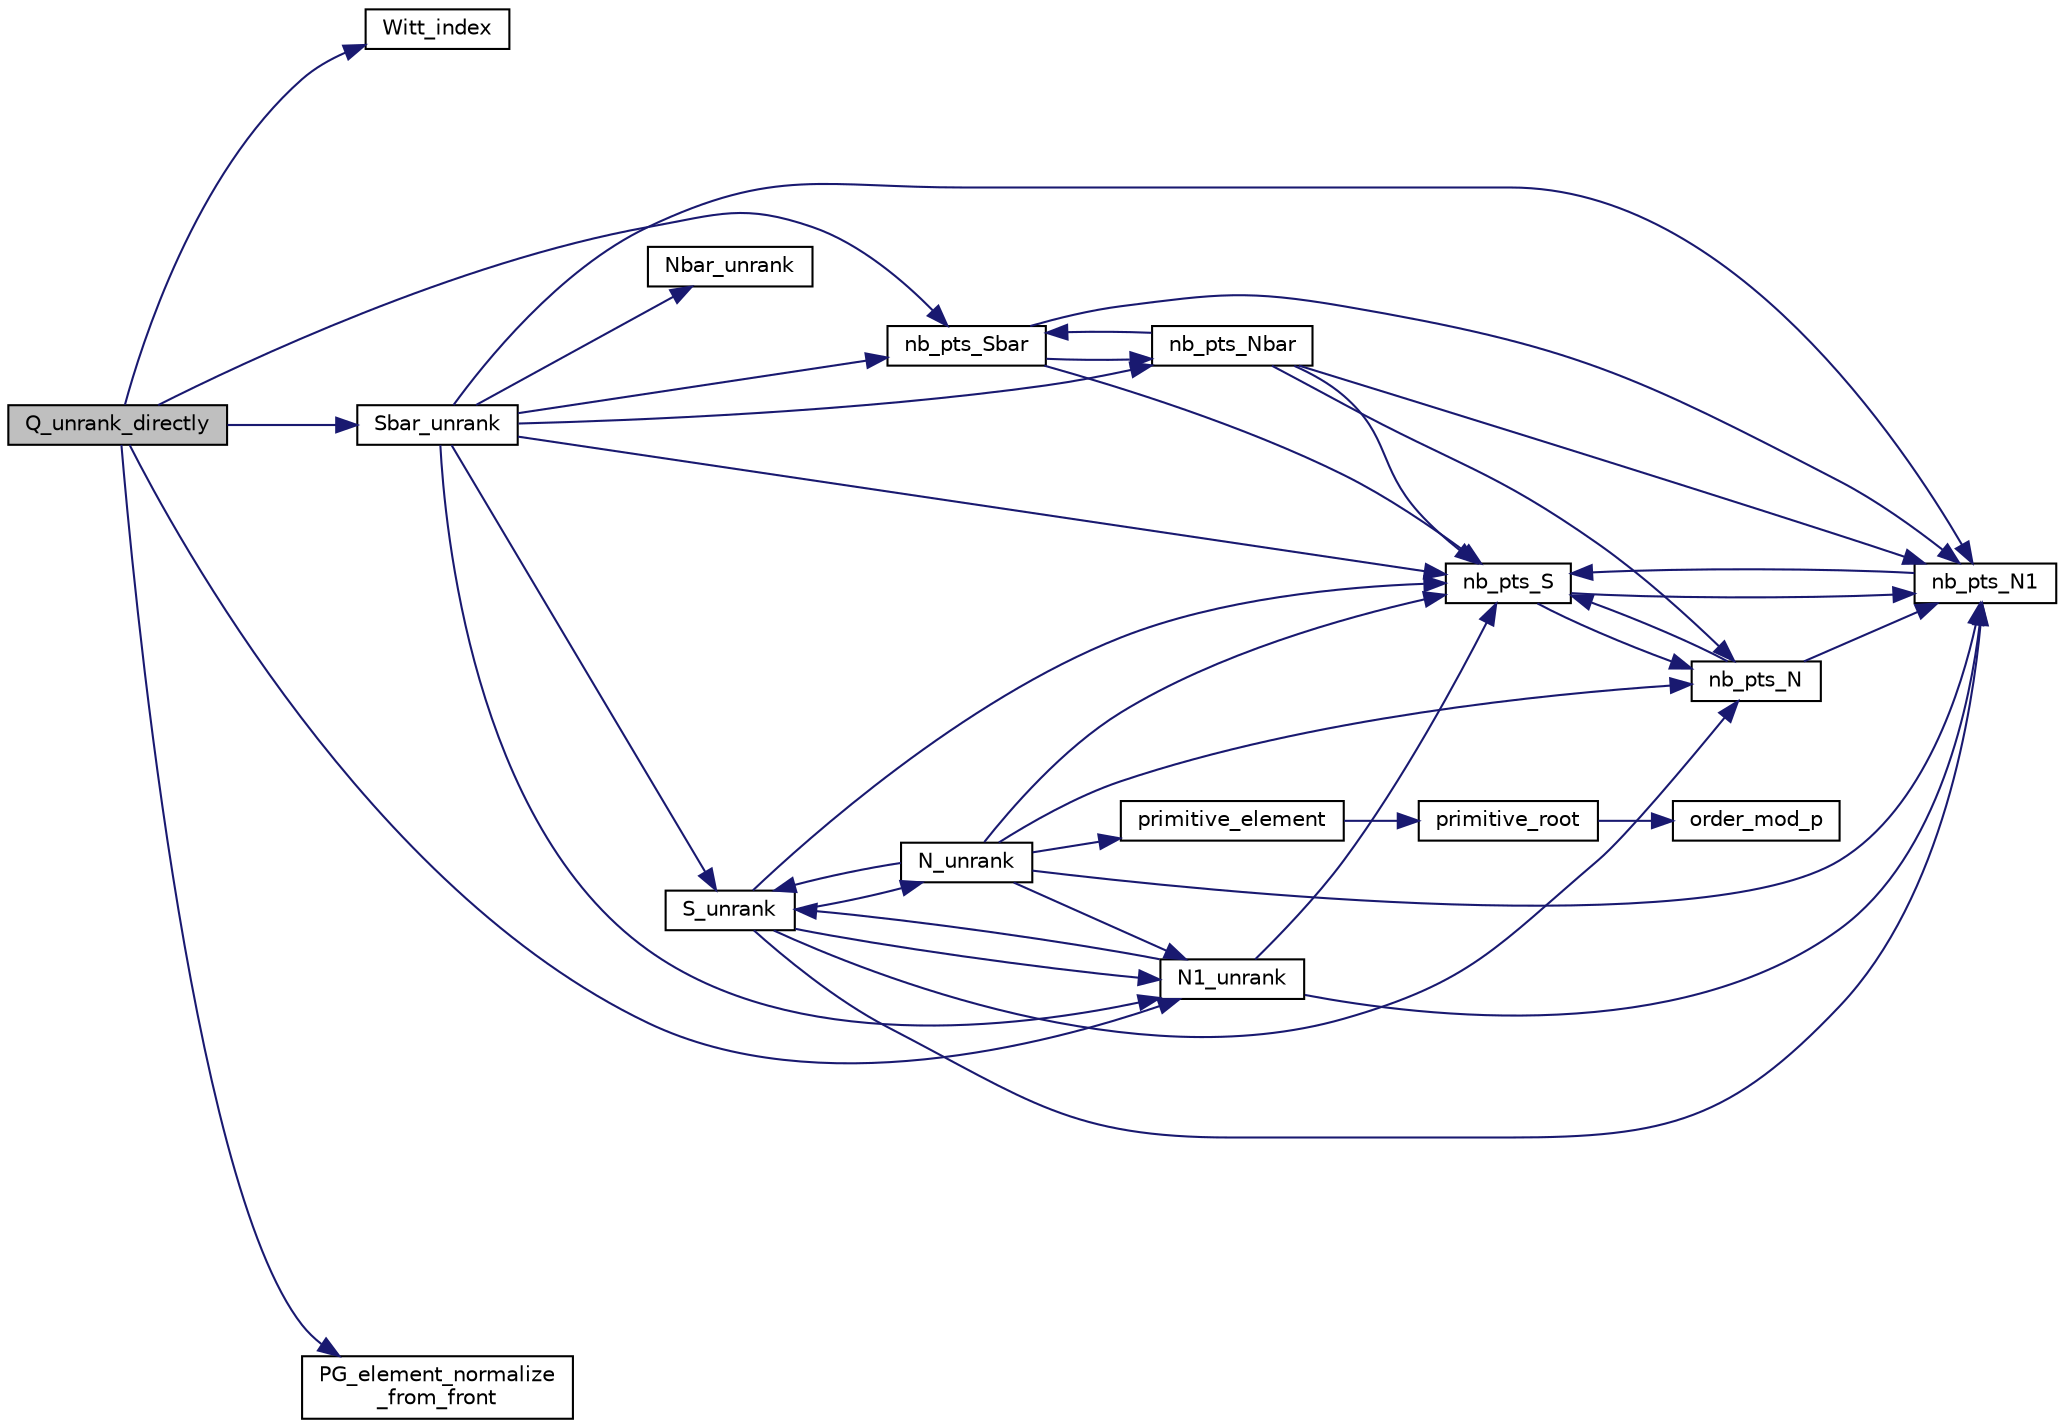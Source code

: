 digraph "Q_unrank_directly"
{
  edge [fontname="Helvetica",fontsize="10",labelfontname="Helvetica",labelfontsize="10"];
  node [fontname="Helvetica",fontsize="10",shape=record];
  rankdir="LR";
  Node17784 [label="Q_unrank_directly",height=0.2,width=0.4,color="black", fillcolor="grey75", style="filled", fontcolor="black"];
  Node17784 -> Node17785 [color="midnightblue",fontsize="10",style="solid",fontname="Helvetica"];
  Node17785 [label="Witt_index",height=0.2,width=0.4,color="black", fillcolor="white", style="filled",URL="$db/da0/lib_2foundations_2geometry_2orthogonal__points_8_c.html#ab3483ecb9859a6758f82b5327da50534"];
  Node17784 -> Node17786 [color="midnightblue",fontsize="10",style="solid",fontname="Helvetica"];
  Node17786 [label="nb_pts_Sbar",height=0.2,width=0.4,color="black", fillcolor="white", style="filled",URL="$db/da0/lib_2foundations_2geometry_2orthogonal__points_8_c.html#a986dda26505c9934c771578b084f67cc"];
  Node17786 -> Node17787 [color="midnightblue",fontsize="10",style="solid",fontname="Helvetica"];
  Node17787 [label="nb_pts_S",height=0.2,width=0.4,color="black", fillcolor="white", style="filled",URL="$db/da0/lib_2foundations_2geometry_2orthogonal__points_8_c.html#a9bc3dec6e722644d182738102c3e04f3"];
  Node17787 -> Node17788 [color="midnightblue",fontsize="10",style="solid",fontname="Helvetica"];
  Node17788 [label="nb_pts_N",height=0.2,width=0.4,color="black", fillcolor="white", style="filled",URL="$db/da0/lib_2foundations_2geometry_2orthogonal__points_8_c.html#a93e16898c27b1d1c0a6405a7b0615ba6"];
  Node17788 -> Node17787 [color="midnightblue",fontsize="10",style="solid",fontname="Helvetica"];
  Node17788 -> Node17789 [color="midnightblue",fontsize="10",style="solid",fontname="Helvetica"];
  Node17789 [label="nb_pts_N1",height=0.2,width=0.4,color="black", fillcolor="white", style="filled",URL="$db/da0/lib_2foundations_2geometry_2orthogonal__points_8_c.html#ae0f2e1c76523db67b4ec9629ccc35bc6"];
  Node17789 -> Node17787 [color="midnightblue",fontsize="10",style="solid",fontname="Helvetica"];
  Node17787 -> Node17789 [color="midnightblue",fontsize="10",style="solid",fontname="Helvetica"];
  Node17786 -> Node17790 [color="midnightblue",fontsize="10",style="solid",fontname="Helvetica"];
  Node17790 [label="nb_pts_Nbar",height=0.2,width=0.4,color="black", fillcolor="white", style="filled",URL="$db/da0/lib_2foundations_2geometry_2orthogonal__points_8_c.html#a51b4684a176c6841fd3cd6c34c684c2c"];
  Node17790 -> Node17786 [color="midnightblue",fontsize="10",style="solid",fontname="Helvetica"];
  Node17790 -> Node17788 [color="midnightblue",fontsize="10",style="solid",fontname="Helvetica"];
  Node17790 -> Node17787 [color="midnightblue",fontsize="10",style="solid",fontname="Helvetica"];
  Node17790 -> Node17789 [color="midnightblue",fontsize="10",style="solid",fontname="Helvetica"];
  Node17786 -> Node17789 [color="midnightblue",fontsize="10",style="solid",fontname="Helvetica"];
  Node17784 -> Node17791 [color="midnightblue",fontsize="10",style="solid",fontname="Helvetica"];
  Node17791 [label="Sbar_unrank",height=0.2,width=0.4,color="black", fillcolor="white", style="filled",URL="$db/da0/lib_2foundations_2geometry_2orthogonal__points_8_c.html#a65d9b9ccfff12dd92f4f4e8360701c98"];
  Node17791 -> Node17786 [color="midnightblue",fontsize="10",style="solid",fontname="Helvetica"];
  Node17791 -> Node17787 [color="midnightblue",fontsize="10",style="solid",fontname="Helvetica"];
  Node17791 -> Node17792 [color="midnightblue",fontsize="10",style="solid",fontname="Helvetica"];
  Node17792 [label="S_unrank",height=0.2,width=0.4,color="black", fillcolor="white", style="filled",URL="$db/da0/lib_2foundations_2geometry_2orthogonal__points_8_c.html#a18964a35af25f1b4a85f4eaeb1543d92"];
  Node17792 -> Node17787 [color="midnightblue",fontsize="10",style="solid",fontname="Helvetica"];
  Node17792 -> Node17788 [color="midnightblue",fontsize="10",style="solid",fontname="Helvetica"];
  Node17792 -> Node17789 [color="midnightblue",fontsize="10",style="solid",fontname="Helvetica"];
  Node17792 -> Node17793 [color="midnightblue",fontsize="10",style="solid",fontname="Helvetica"];
  Node17793 [label="N_unrank",height=0.2,width=0.4,color="black", fillcolor="white", style="filled",URL="$db/da0/lib_2foundations_2geometry_2orthogonal__points_8_c.html#ab79724bd19da3bc1b383550113f9d7aa"];
  Node17793 -> Node17787 [color="midnightblue",fontsize="10",style="solid",fontname="Helvetica"];
  Node17793 -> Node17788 [color="midnightblue",fontsize="10",style="solid",fontname="Helvetica"];
  Node17793 -> Node17792 [color="midnightblue",fontsize="10",style="solid",fontname="Helvetica"];
  Node17793 -> Node17789 [color="midnightblue",fontsize="10",style="solid",fontname="Helvetica"];
  Node17793 -> Node17794 [color="midnightblue",fontsize="10",style="solid",fontname="Helvetica"];
  Node17794 [label="N1_unrank",height=0.2,width=0.4,color="black", fillcolor="white", style="filled",URL="$db/da0/lib_2foundations_2geometry_2orthogonal__points_8_c.html#aa9427e27f7f207c1baff3a34cc5d78cf"];
  Node17794 -> Node17787 [color="midnightblue",fontsize="10",style="solid",fontname="Helvetica"];
  Node17794 -> Node17789 [color="midnightblue",fontsize="10",style="solid",fontname="Helvetica"];
  Node17794 -> Node17792 [color="midnightblue",fontsize="10",style="solid",fontname="Helvetica"];
  Node17793 -> Node17795 [color="midnightblue",fontsize="10",style="solid",fontname="Helvetica"];
  Node17795 [label="primitive_element",height=0.2,width=0.4,color="black", fillcolor="white", style="filled",URL="$db/da0/lib_2foundations_2geometry_2orthogonal__points_8_c.html#a97350390ec02c8cd9f54751708e28768"];
  Node17795 -> Node17796 [color="midnightblue",fontsize="10",style="solid",fontname="Helvetica"];
  Node17796 [label="primitive_root",height=0.2,width=0.4,color="black", fillcolor="white", style="filled",URL="$de/dc5/algebra__and__number__theory_8h.html#a0b6f7619d12ff2c4e60b852b820b0972"];
  Node17796 -> Node17797 [color="midnightblue",fontsize="10",style="solid",fontname="Helvetica"];
  Node17797 [label="order_mod_p",height=0.2,width=0.4,color="black", fillcolor="white", style="filled",URL="$df/dda/number__theory_8_c.html#aa38aa7e68ab81726a4462995135456b2"];
  Node17792 -> Node17794 [color="midnightblue",fontsize="10",style="solid",fontname="Helvetica"];
  Node17791 -> Node17790 [color="midnightblue",fontsize="10",style="solid",fontname="Helvetica"];
  Node17791 -> Node17789 [color="midnightblue",fontsize="10",style="solid",fontname="Helvetica"];
  Node17791 -> Node17798 [color="midnightblue",fontsize="10",style="solid",fontname="Helvetica"];
  Node17798 [label="Nbar_unrank",height=0.2,width=0.4,color="black", fillcolor="white", style="filled",URL="$db/da0/lib_2foundations_2geometry_2orthogonal__points_8_c.html#ad641d8fb061c898a2c18266e263fb278"];
  Node17791 -> Node17794 [color="midnightblue",fontsize="10",style="solid",fontname="Helvetica"];
  Node17784 -> Node17799 [color="midnightblue",fontsize="10",style="solid",fontname="Helvetica"];
  Node17799 [label="PG_element_normalize\l_from_front",height=0.2,width=0.4,color="black", fillcolor="white", style="filled",URL="$d4/d67/geometry_8h.html#af675caf5f9975573455c8d93cb56bf95"];
  Node17784 -> Node17794 [color="midnightblue",fontsize="10",style="solid",fontname="Helvetica"];
}
